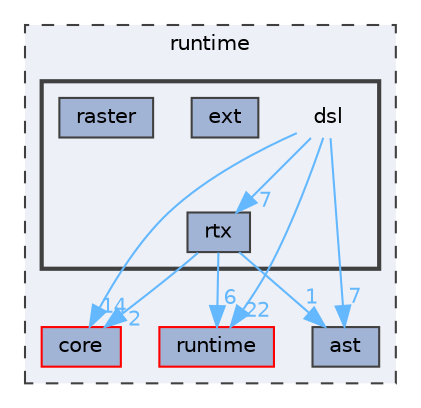 digraph "runtime/dsl"
{
 // LATEX_PDF_SIZE
  bgcolor="transparent";
  edge [fontname=Helvetica,fontsize=10,labelfontname=Helvetica,labelfontsize=10];
  node [fontname=Helvetica,fontsize=10,shape=box,height=0.2,width=0.4];
  compound=true
  subgraph clusterdir_cb031e414f281a658b23dddb30bb9d2c {
    graph [ bgcolor="#edf0f7", pencolor="grey25", label="runtime", fontname=Helvetica,fontsize=10 style="filled,dashed", URL="dir_cb031e414f281a658b23dddb30bb9d2c.html",tooltip=""]
  dir_0b94c9ea5f3d98712a457061cc05ff83 [label="core", fillcolor="#a2b4d6", color="red", style="filled", URL="dir_0b94c9ea5f3d98712a457061cc05ff83.html",tooltip=""];
  dir_1165fe574c2ca36c9b57174c038000cf [label="runtime", fillcolor="#a2b4d6", color="red", style="filled", URL="dir_1165fe574c2ca36c9b57174c038000cf.html",tooltip=""];
  dir_b27366c984b26fb3562cedd28debd1aa [label="ast", fillcolor="#a2b4d6", color="grey25", style="filled", URL="dir_b27366c984b26fb3562cedd28debd1aa.html",tooltip=""];
  subgraph clusterdir_f37b4cd07efd48f6bba622da9e6812d8 {
    graph [ bgcolor="#edf0f7", pencolor="grey25", label="", fontname=Helvetica,fontsize=10 style="filled,bold", URL="dir_f37b4cd07efd48f6bba622da9e6812d8.html",tooltip=""]
    dir_f37b4cd07efd48f6bba622da9e6812d8 [shape=plaintext, label="dsl"];
  dir_3806db98a89bd1903786041b208a2703 [label="ext", fillcolor="#a2b4d6", color="grey25", style="filled", URL="dir_3806db98a89bd1903786041b208a2703.html",tooltip=""];
  dir_f1ab07d31a4c8a286f78f1fcb3ef39a2 [label="raster", fillcolor="#a2b4d6", color="grey25", style="filled", URL="dir_f1ab07d31a4c8a286f78f1fcb3ef39a2.html",tooltip=""];
  dir_93b84888a8d22c432dde8acf129e1625 [label="rtx", fillcolor="#a2b4d6", color="grey25", style="filled", URL="dir_93b84888a8d22c432dde8acf129e1625.html",tooltip=""];
  }
  }
  dir_f37b4cd07efd48f6bba622da9e6812d8->dir_0b94c9ea5f3d98712a457061cc05ff83 [headlabel="14", labeldistance=1.5 headhref="dir_000032_000023.html" href="dir_000032_000023.html" color="steelblue1" fontcolor="steelblue1"];
  dir_f37b4cd07efd48f6bba622da9e6812d8->dir_1165fe574c2ca36c9b57174c038000cf [headlabel="22", labeldistance=1.5 headhref="dir_000032_000113.html" href="dir_000032_000113.html" color="steelblue1" fontcolor="steelblue1"];
  dir_f37b4cd07efd48f6bba622da9e6812d8->dir_93b84888a8d22c432dde8acf129e1625 [headlabel="7", labeldistance=1.5 headhref="dir_000032_000110.html" href="dir_000032_000110.html" color="steelblue1" fontcolor="steelblue1"];
  dir_f37b4cd07efd48f6bba622da9e6812d8->dir_b27366c984b26fb3562cedd28debd1aa [headlabel="7", labeldistance=1.5 headhref="dir_000032_000004.html" href="dir_000032_000004.html" color="steelblue1" fontcolor="steelblue1"];
  dir_93b84888a8d22c432dde8acf129e1625->dir_0b94c9ea5f3d98712a457061cc05ff83 [headlabel="2", labeldistance=1.5 headhref="dir_000110_000023.html" href="dir_000110_000023.html" color="steelblue1" fontcolor="steelblue1"];
  dir_93b84888a8d22c432dde8acf129e1625->dir_1165fe574c2ca36c9b57174c038000cf [headlabel="6", labeldistance=1.5 headhref="dir_000110_000113.html" href="dir_000110_000113.html" color="steelblue1" fontcolor="steelblue1"];
  dir_93b84888a8d22c432dde8acf129e1625->dir_b27366c984b26fb3562cedd28debd1aa [headlabel="1", labeldistance=1.5 headhref="dir_000110_000004.html" href="dir_000110_000004.html" color="steelblue1" fontcolor="steelblue1"];
}
